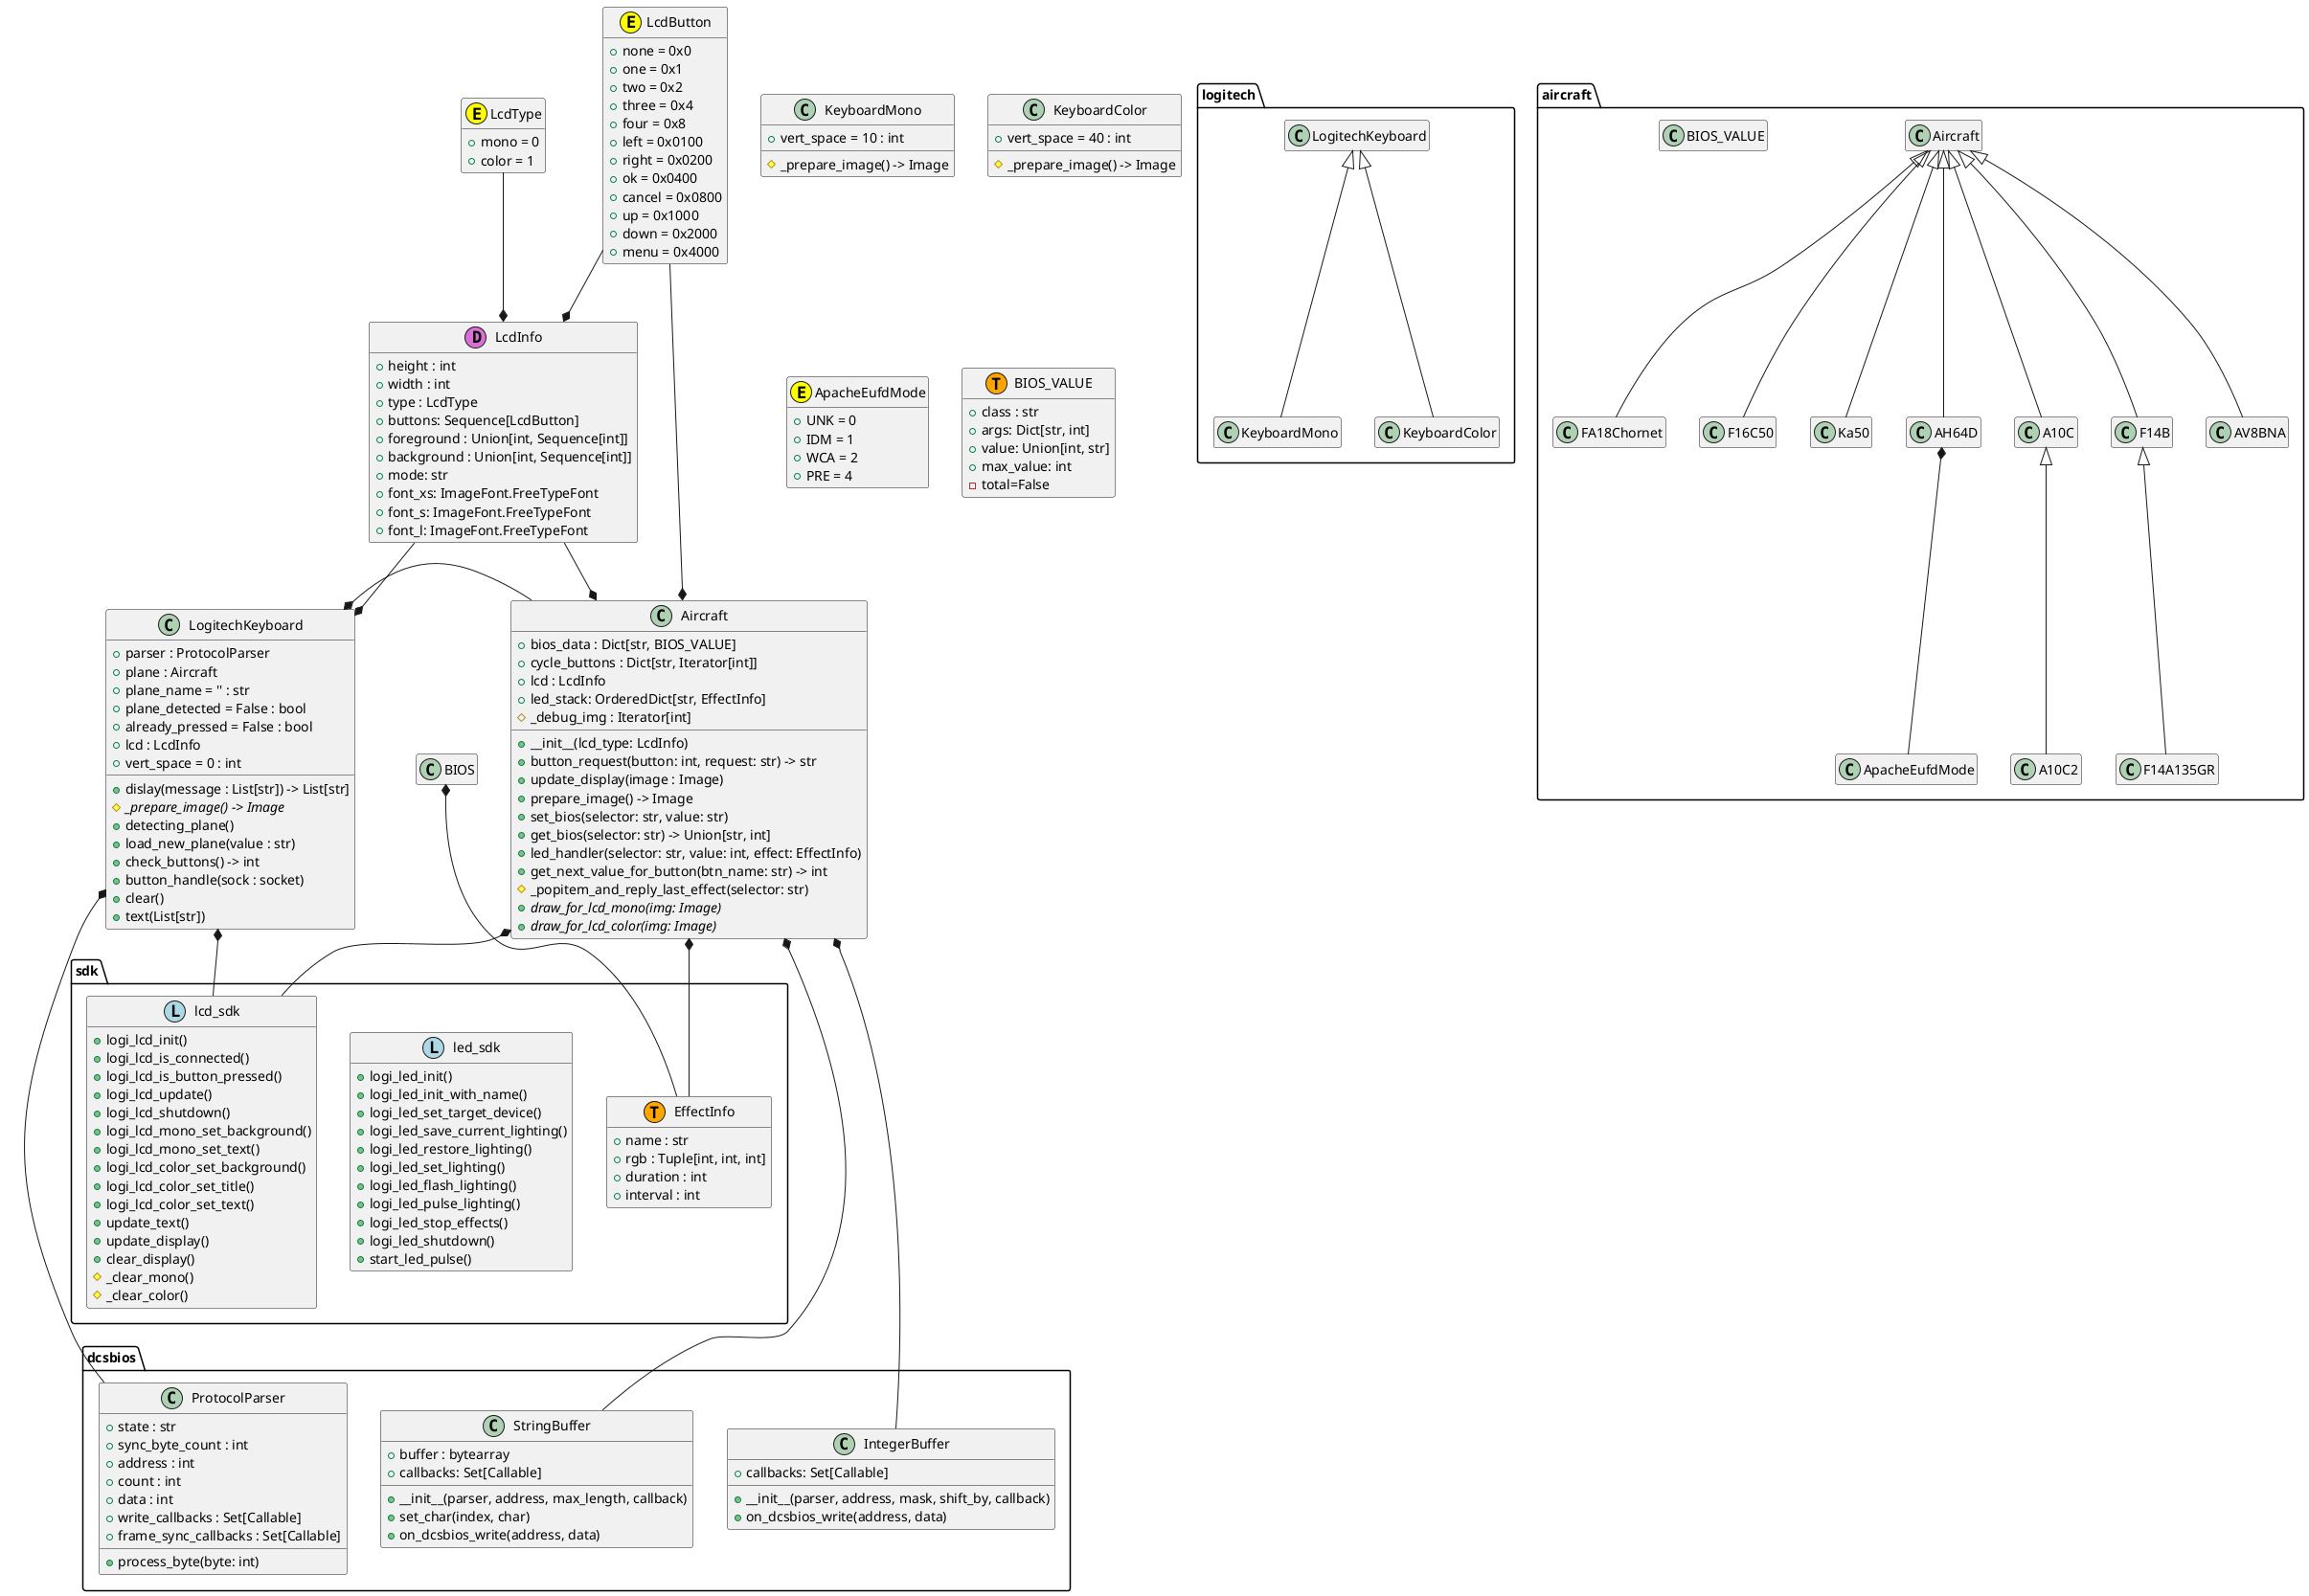 @startuml
hide empty members

package dcsbios {
    class ProtocolParser {
        + state : str
        + sync_byte_count : int
        + address : int
        + count : int
        + data : int
        + write_callbacks : Set[Callable]
        + frame_sync_callbacks : Set[Callable]
        + process_byte(byte: int)
    }

    class StringBuffer {
        + buffer : bytearray
        + callbacks: Set[Callable]
        + __init__(parser, address, max_length, callback)
        + set_char(index, char)
        + on_dcsbios_write(address, data)
    }

    class IntegerBuffer {
        + callbacks: Set[Callable]
        + __init__(parser, address, mask, shift_by, callback)
        + on_dcsbios_write(address, data)
    }
}

package logitech {
    LogitechKeyboard <|-- KeyboardMono
    LogitechKeyboard <|-- KeyboardColor
}

class LogitechKeyboard {
    + parser : ProtocolParser
    + plane : Aircraft
    + plane_name = '' : str
    + plane_detected = False : bool
    + already_pressed = False : bool
    + lcd : LcdInfo
    + vert_space = 0 : int
    + dislay(message : List[str]) -> List[str]
    # {abstract} _prepare_image() -> Image
    + detecting_plane()
    + load_new_plane(value : str)
    + check_buttons() -> int
    + button_handle(sock : socket)
    + clear()
    + text(List[str])
}

class KeyboardMono {
    + vert_space = 10 : int
    # _prepare_image() -> Image
}

class KeyboardColor {
    + vert_space = 40 : int
    # _prepare_image() -> Image
}

package aircraft {
  Aircraft <|-- FA18Chornet
  Aircraft <|-- F16C50
  Aircraft <|-- Ka50
  Aircraft <|-- AH64D
  Aircraft <|-- A10C
  A10C <|-- A10C2
  Aircraft <|-- F14B
  F14B <|-- F14A135GR
  Aircraft <|-- AV8BNA
  class BIOS_VALUE
  AH64D *-- ApacheEufdMode
}

class Aircraft {
    + bios_data : Dict[str, BIOS_VALUE]
    + cycle_buttons : Dict[str, Iterator[int]]
    + lcd : LcdInfo
    + led_stack: OrderedDict[str, EffectInfo]
    # _debug_img : Iterator[int]
    + __init__(lcd_type: LcdInfo)
    + button_request(button: int, request: str) -> str
    + update_display(image : Image)
    + prepare_image() -> Image
    + set_bios(selector: str, value: str)
    + get_bios(selector: str) -> Union[str, int]
    + led_handler(selector: str, value: int, effect: EffectInfo)
    + get_next_value_for_button(btn_name: str) -> int
    # _popitem_and_reply_last_effect(selector: str)
    + {abstract} draw_for_lcd_mono(img: Image)
    + {abstract} draw_for_lcd_color(img: Image)
}

class ApacheEufdMode <<(E,yellow)>> {
    + UNK = 0
    + IDM = 1
    + WCA = 2
    + PRE = 4
}

class BIOS_VALUE <<(T,orange)>> {
    + class : str
    + args: Dict[str, int]
    + value: Union[int, str]
    + max_value: int
    - total=False
}

class LcdInfo <<(D,orchid)>> {
    + height : int
    + width : int
    + type : LcdType
    + buttons: Sequence[LcdButton]
    + foreground : Union[int, Sequence[int]]
    + background : Union[int, Sequence[int]]
    + mode: str
    + font_xs: ImageFont.FreeTypeFont
    + font_s: ImageFont.FreeTypeFont
    + font_l: ImageFont.FreeTypeFont
}

class LcdType <<(E,yellow)>> {
    + mono = 0
    + color = 1
}

class LcdButton <<(E,yellow)>> {
    + none = 0x0
    + one = 0x1
    + two = 0x2
    + three = 0x4
    + four = 0x8
    + left = 0x0100
    + right = 0x0200
    + ok = 0x0400
    + cancel = 0x0800
    + up = 0x1000
    + down = 0x2000
    + menu = 0x4000
}

package sdk{
    class lcd_sdk <<(L,lightblue)>> {
        + logi_lcd_init()
        + logi_lcd_is_connected()
        + logi_lcd_is_button_pressed()
        + logi_lcd_update()
        + logi_lcd_shutdown()
        + logi_lcd_mono_set_background()
        + logi_lcd_mono_set_text()
        + logi_lcd_color_set_background()
        + logi_lcd_color_set_title()
        + logi_lcd_color_set_text()
        + update_text()
        + update_display()
        + clear_display()
        # _clear_mono()
        # _clear_color()
    }
    class led_sdk <<(L,lightblue)>> {
        + logi_led_init()
        + logi_led_init_with_name()
        + logi_led_set_target_device()
        + logi_led_save_current_lighting()
        + logi_led_restore_lighting()
        + logi_led_set_lighting()
        + logi_led_flash_lighting()
        + logi_led_pulse_lighting()
        + logi_led_stop_effects()
        + logi_led_shutdown()
        + start_led_pulse()
    }
    class EffectInfo <<(T,orange)>> {
       + name : str
       + rgb : Tuple[int, int, int]
       + duration : int
       + interval : int
    }
}

LcdType --* LcdInfo
LcdButton --* LcdInfo
LcdButton --* Aircraft

LogitechKeyboard *- Aircraft
LcdInfo -* LogitechKeyboard
LogitechKeyboard *--- ProtocolParser
LogitechKeyboard *-- lcd_sdk

LcdInfo --* Aircraft
Aircraft *-- StringBuffer
Aircraft *--- IntegerBuffer
Aircraft *-- lcd_sdk
Aircraft *-- EffectInfo
BIOS *-- EffectInfo
@enduml